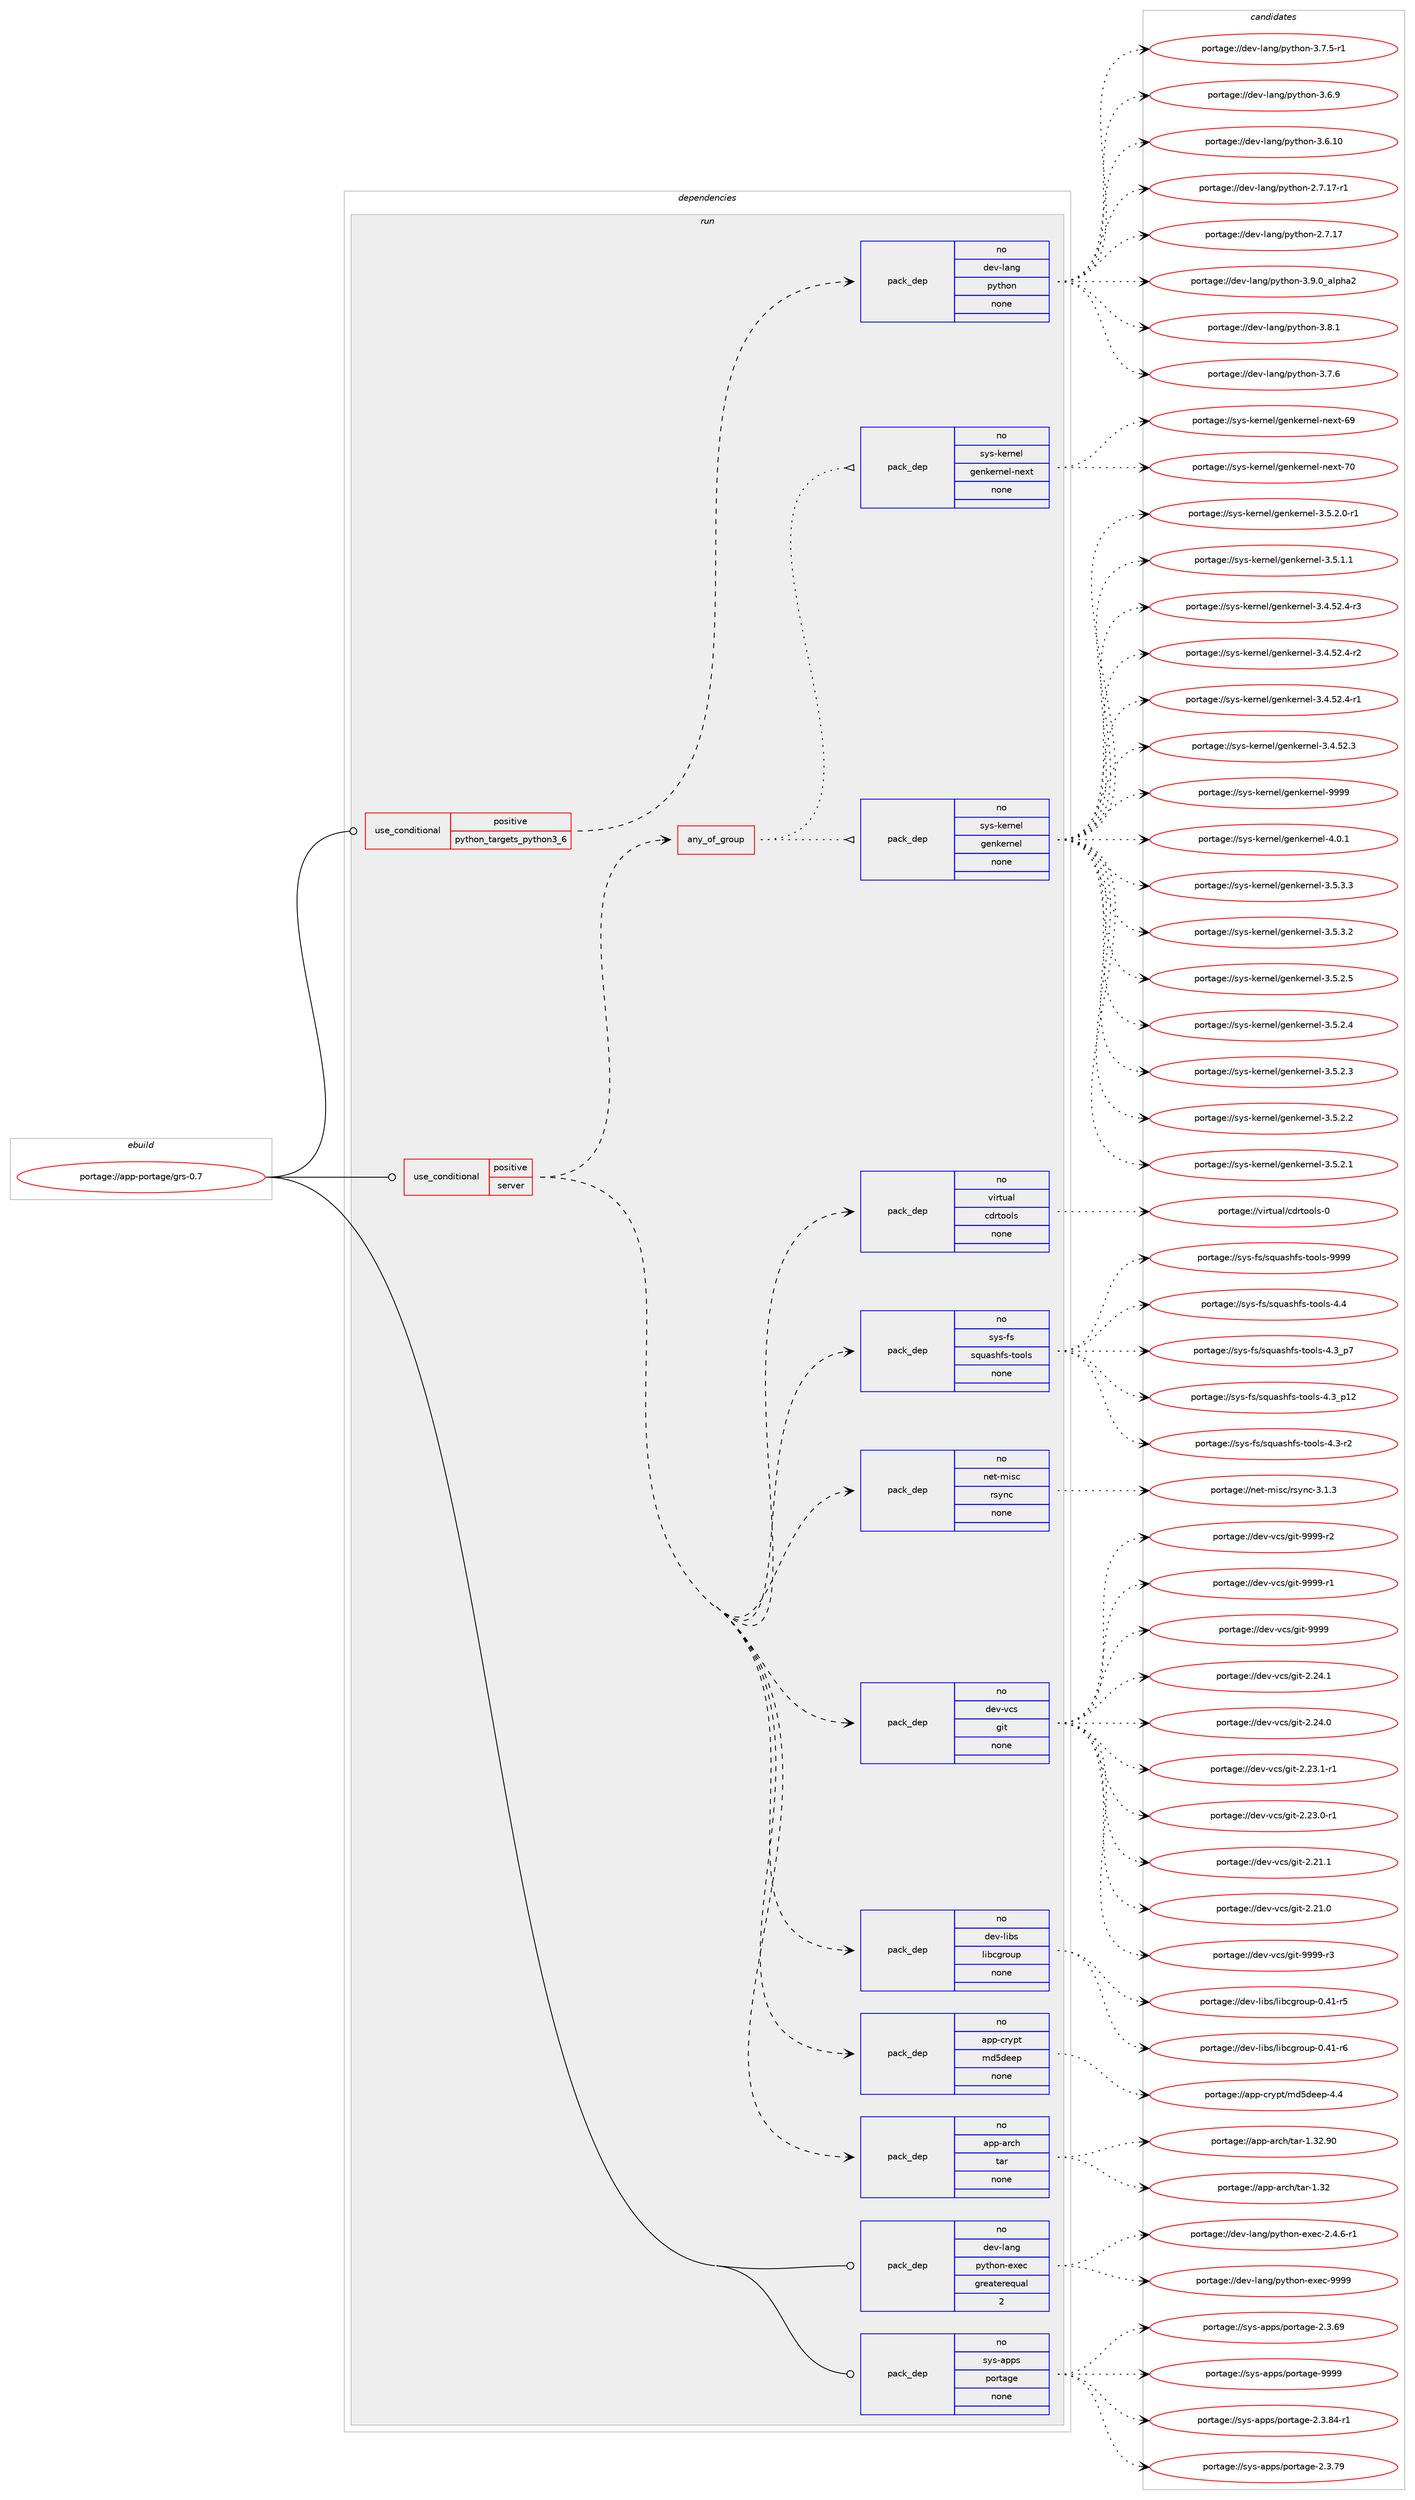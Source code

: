 digraph prolog {

# *************
# Graph options
# *************

newrank=true;
concentrate=true;
compound=true;
graph [rankdir=LR,fontname=Helvetica,fontsize=10,ranksep=1.5];#, ranksep=2.5, nodesep=0.2];
edge  [arrowhead=vee];
node  [fontname=Helvetica,fontsize=10];

# **********
# The ebuild
# **********

subgraph cluster_leftcol {
color=gray;
rank=same;
label=<<i>ebuild</i>>;
id [label="portage://app-portage/grs-0.7", color=red, width=4, href="../app-portage/grs-0.7.svg"];
}

# ****************
# The dependencies
# ****************

subgraph cluster_midcol {
color=gray;
label=<<i>dependencies</i>>;
subgraph cluster_compile {
fillcolor="#eeeeee";
style=filled;
label=<<i>compile</i>>;
}
subgraph cluster_compileandrun {
fillcolor="#eeeeee";
style=filled;
label=<<i>compile and run</i>>;
}
subgraph cluster_run {
fillcolor="#eeeeee";
style=filled;
label=<<i>run</i>>;
subgraph cond141197 {
dependency601872 [label=<<TABLE BORDER="0" CELLBORDER="1" CELLSPACING="0" CELLPADDING="4"><TR><TD ROWSPAN="3" CELLPADDING="10">use_conditional</TD></TR><TR><TD>positive</TD></TR><TR><TD>python_targets_python3_6</TD></TR></TABLE>>, shape=none, color=red];
subgraph pack452631 {
dependency601873 [label=<<TABLE BORDER="0" CELLBORDER="1" CELLSPACING="0" CELLPADDING="4" WIDTH="220"><TR><TD ROWSPAN="6" CELLPADDING="30">pack_dep</TD></TR><TR><TD WIDTH="110">no</TD></TR><TR><TD>dev-lang</TD></TR><TR><TD>python</TD></TR><TR><TD>none</TD></TR><TR><TD></TD></TR></TABLE>>, shape=none, color=blue];
}
dependency601872:e -> dependency601873:w [weight=20,style="dashed",arrowhead="vee"];
}
id:e -> dependency601872:w [weight=20,style="solid",arrowhead="odot"];
subgraph cond141198 {
dependency601874 [label=<<TABLE BORDER="0" CELLBORDER="1" CELLSPACING="0" CELLPADDING="4"><TR><TD ROWSPAN="3" CELLPADDING="10">use_conditional</TD></TR><TR><TD>positive</TD></TR><TR><TD>server</TD></TR></TABLE>>, shape=none, color=red];
subgraph pack452632 {
dependency601875 [label=<<TABLE BORDER="0" CELLBORDER="1" CELLSPACING="0" CELLPADDING="4" WIDTH="220"><TR><TD ROWSPAN="6" CELLPADDING="30">pack_dep</TD></TR><TR><TD WIDTH="110">no</TD></TR><TR><TD>app-arch</TD></TR><TR><TD>tar</TD></TR><TR><TD>none</TD></TR><TR><TD></TD></TR></TABLE>>, shape=none, color=blue];
}
dependency601874:e -> dependency601875:w [weight=20,style="dashed",arrowhead="vee"];
subgraph pack452633 {
dependency601876 [label=<<TABLE BORDER="0" CELLBORDER="1" CELLSPACING="0" CELLPADDING="4" WIDTH="220"><TR><TD ROWSPAN="6" CELLPADDING="30">pack_dep</TD></TR><TR><TD WIDTH="110">no</TD></TR><TR><TD>app-crypt</TD></TR><TR><TD>md5deep</TD></TR><TR><TD>none</TD></TR><TR><TD></TD></TR></TABLE>>, shape=none, color=blue];
}
dependency601874:e -> dependency601876:w [weight=20,style="dashed",arrowhead="vee"];
subgraph pack452634 {
dependency601877 [label=<<TABLE BORDER="0" CELLBORDER="1" CELLSPACING="0" CELLPADDING="4" WIDTH="220"><TR><TD ROWSPAN="6" CELLPADDING="30">pack_dep</TD></TR><TR><TD WIDTH="110">no</TD></TR><TR><TD>dev-libs</TD></TR><TR><TD>libcgroup</TD></TR><TR><TD>none</TD></TR><TR><TD></TD></TR></TABLE>>, shape=none, color=blue];
}
dependency601874:e -> dependency601877:w [weight=20,style="dashed",arrowhead="vee"];
subgraph pack452635 {
dependency601878 [label=<<TABLE BORDER="0" CELLBORDER="1" CELLSPACING="0" CELLPADDING="4" WIDTH="220"><TR><TD ROWSPAN="6" CELLPADDING="30">pack_dep</TD></TR><TR><TD WIDTH="110">no</TD></TR><TR><TD>dev-vcs</TD></TR><TR><TD>git</TD></TR><TR><TD>none</TD></TR><TR><TD></TD></TR></TABLE>>, shape=none, color=blue];
}
dependency601874:e -> dependency601878:w [weight=20,style="dashed",arrowhead="vee"];
subgraph pack452636 {
dependency601879 [label=<<TABLE BORDER="0" CELLBORDER="1" CELLSPACING="0" CELLPADDING="4" WIDTH="220"><TR><TD ROWSPAN="6" CELLPADDING="30">pack_dep</TD></TR><TR><TD WIDTH="110">no</TD></TR><TR><TD>net-misc</TD></TR><TR><TD>rsync</TD></TR><TR><TD>none</TD></TR><TR><TD></TD></TR></TABLE>>, shape=none, color=blue];
}
dependency601874:e -> dependency601879:w [weight=20,style="dashed",arrowhead="vee"];
subgraph pack452637 {
dependency601880 [label=<<TABLE BORDER="0" CELLBORDER="1" CELLSPACING="0" CELLPADDING="4" WIDTH="220"><TR><TD ROWSPAN="6" CELLPADDING="30">pack_dep</TD></TR><TR><TD WIDTH="110">no</TD></TR><TR><TD>sys-fs</TD></TR><TR><TD>squashfs-tools</TD></TR><TR><TD>none</TD></TR><TR><TD></TD></TR></TABLE>>, shape=none, color=blue];
}
dependency601874:e -> dependency601880:w [weight=20,style="dashed",arrowhead="vee"];
subgraph pack452638 {
dependency601881 [label=<<TABLE BORDER="0" CELLBORDER="1" CELLSPACING="0" CELLPADDING="4" WIDTH="220"><TR><TD ROWSPAN="6" CELLPADDING="30">pack_dep</TD></TR><TR><TD WIDTH="110">no</TD></TR><TR><TD>virtual</TD></TR><TR><TD>cdrtools</TD></TR><TR><TD>none</TD></TR><TR><TD></TD></TR></TABLE>>, shape=none, color=blue];
}
dependency601874:e -> dependency601881:w [weight=20,style="dashed",arrowhead="vee"];
subgraph any7768 {
dependency601882 [label=<<TABLE BORDER="0" CELLBORDER="1" CELLSPACING="0" CELLPADDING="4"><TR><TD CELLPADDING="10">any_of_group</TD></TR></TABLE>>, shape=none, color=red];subgraph pack452639 {
dependency601883 [label=<<TABLE BORDER="0" CELLBORDER="1" CELLSPACING="0" CELLPADDING="4" WIDTH="220"><TR><TD ROWSPAN="6" CELLPADDING="30">pack_dep</TD></TR><TR><TD WIDTH="110">no</TD></TR><TR><TD>sys-kernel</TD></TR><TR><TD>genkernel</TD></TR><TR><TD>none</TD></TR><TR><TD></TD></TR></TABLE>>, shape=none, color=blue];
}
dependency601882:e -> dependency601883:w [weight=20,style="dotted",arrowhead="oinv"];
subgraph pack452640 {
dependency601884 [label=<<TABLE BORDER="0" CELLBORDER="1" CELLSPACING="0" CELLPADDING="4" WIDTH="220"><TR><TD ROWSPAN="6" CELLPADDING="30">pack_dep</TD></TR><TR><TD WIDTH="110">no</TD></TR><TR><TD>sys-kernel</TD></TR><TR><TD>genkernel-next</TD></TR><TR><TD>none</TD></TR><TR><TD></TD></TR></TABLE>>, shape=none, color=blue];
}
dependency601882:e -> dependency601884:w [weight=20,style="dotted",arrowhead="oinv"];
}
dependency601874:e -> dependency601882:w [weight=20,style="dashed",arrowhead="vee"];
}
id:e -> dependency601874:w [weight=20,style="solid",arrowhead="odot"];
subgraph pack452641 {
dependency601885 [label=<<TABLE BORDER="0" CELLBORDER="1" CELLSPACING="0" CELLPADDING="4" WIDTH="220"><TR><TD ROWSPAN="6" CELLPADDING="30">pack_dep</TD></TR><TR><TD WIDTH="110">no</TD></TR><TR><TD>dev-lang</TD></TR><TR><TD>python-exec</TD></TR><TR><TD>greaterequal</TD></TR><TR><TD>2</TD></TR></TABLE>>, shape=none, color=blue];
}
id:e -> dependency601885:w [weight=20,style="solid",arrowhead="odot"];
subgraph pack452642 {
dependency601886 [label=<<TABLE BORDER="0" CELLBORDER="1" CELLSPACING="0" CELLPADDING="4" WIDTH="220"><TR><TD ROWSPAN="6" CELLPADDING="30">pack_dep</TD></TR><TR><TD WIDTH="110">no</TD></TR><TR><TD>sys-apps</TD></TR><TR><TD>portage</TD></TR><TR><TD>none</TD></TR><TR><TD></TD></TR></TABLE>>, shape=none, color=blue];
}
id:e -> dependency601886:w [weight=20,style="solid",arrowhead="odot"];
}
}

# **************
# The candidates
# **************

subgraph cluster_choices {
rank=same;
color=gray;
label=<<i>candidates</i>>;

subgraph choice452631 {
color=black;
nodesep=1;
choice10010111845108971101034711212111610411111045514657464895971081121049750 [label="portage://dev-lang/python-3.9.0_alpha2", color=red, width=4,href="../dev-lang/python-3.9.0_alpha2.svg"];
choice100101118451089711010347112121116104111110455146564649 [label="portage://dev-lang/python-3.8.1", color=red, width=4,href="../dev-lang/python-3.8.1.svg"];
choice100101118451089711010347112121116104111110455146554654 [label="portage://dev-lang/python-3.7.6", color=red, width=4,href="../dev-lang/python-3.7.6.svg"];
choice1001011184510897110103471121211161041111104551465546534511449 [label="portage://dev-lang/python-3.7.5-r1", color=red, width=4,href="../dev-lang/python-3.7.5-r1.svg"];
choice100101118451089711010347112121116104111110455146544657 [label="portage://dev-lang/python-3.6.9", color=red, width=4,href="../dev-lang/python-3.6.9.svg"];
choice10010111845108971101034711212111610411111045514654464948 [label="portage://dev-lang/python-3.6.10", color=red, width=4,href="../dev-lang/python-3.6.10.svg"];
choice100101118451089711010347112121116104111110455046554649554511449 [label="portage://dev-lang/python-2.7.17-r1", color=red, width=4,href="../dev-lang/python-2.7.17-r1.svg"];
choice10010111845108971101034711212111610411111045504655464955 [label="portage://dev-lang/python-2.7.17", color=red, width=4,href="../dev-lang/python-2.7.17.svg"];
dependency601873:e -> choice10010111845108971101034711212111610411111045514657464895971081121049750:w [style=dotted,weight="100"];
dependency601873:e -> choice100101118451089711010347112121116104111110455146564649:w [style=dotted,weight="100"];
dependency601873:e -> choice100101118451089711010347112121116104111110455146554654:w [style=dotted,weight="100"];
dependency601873:e -> choice1001011184510897110103471121211161041111104551465546534511449:w [style=dotted,weight="100"];
dependency601873:e -> choice100101118451089711010347112121116104111110455146544657:w [style=dotted,weight="100"];
dependency601873:e -> choice10010111845108971101034711212111610411111045514654464948:w [style=dotted,weight="100"];
dependency601873:e -> choice100101118451089711010347112121116104111110455046554649554511449:w [style=dotted,weight="100"];
dependency601873:e -> choice10010111845108971101034711212111610411111045504655464955:w [style=dotted,weight="100"];
}
subgraph choice452632 {
color=black;
nodesep=1;
choice9711211245971149910447116971144549465150465748 [label="portage://app-arch/tar-1.32.90", color=red, width=4,href="../app-arch/tar-1.32.90.svg"];
choice9711211245971149910447116971144549465150 [label="portage://app-arch/tar-1.32", color=red, width=4,href="../app-arch/tar-1.32.svg"];
dependency601875:e -> choice9711211245971149910447116971144549465150465748:w [style=dotted,weight="100"];
dependency601875:e -> choice9711211245971149910447116971144549465150:w [style=dotted,weight="100"];
}
subgraph choice452633 {
color=black;
nodesep=1;
choice971121124599114121112116471091005310010110111245524652 [label="portage://app-crypt/md5deep-4.4", color=red, width=4,href="../app-crypt/md5deep-4.4.svg"];
dependency601876:e -> choice971121124599114121112116471091005310010110111245524652:w [style=dotted,weight="100"];
}
subgraph choice452634 {
color=black;
nodesep=1;
choice100101118451081059811547108105989910311411111711245484652494511454 [label="portage://dev-libs/libcgroup-0.41-r6", color=red, width=4,href="../dev-libs/libcgroup-0.41-r6.svg"];
choice100101118451081059811547108105989910311411111711245484652494511453 [label="portage://dev-libs/libcgroup-0.41-r5", color=red, width=4,href="../dev-libs/libcgroup-0.41-r5.svg"];
dependency601877:e -> choice100101118451081059811547108105989910311411111711245484652494511454:w [style=dotted,weight="100"];
dependency601877:e -> choice100101118451081059811547108105989910311411111711245484652494511453:w [style=dotted,weight="100"];
}
subgraph choice452635 {
color=black;
nodesep=1;
choice10010111845118991154710310511645575757574511451 [label="portage://dev-vcs/git-9999-r3", color=red, width=4,href="../dev-vcs/git-9999-r3.svg"];
choice10010111845118991154710310511645575757574511450 [label="portage://dev-vcs/git-9999-r2", color=red, width=4,href="../dev-vcs/git-9999-r2.svg"];
choice10010111845118991154710310511645575757574511449 [label="portage://dev-vcs/git-9999-r1", color=red, width=4,href="../dev-vcs/git-9999-r1.svg"];
choice1001011184511899115471031051164557575757 [label="portage://dev-vcs/git-9999", color=red, width=4,href="../dev-vcs/git-9999.svg"];
choice10010111845118991154710310511645504650524649 [label="portage://dev-vcs/git-2.24.1", color=red, width=4,href="../dev-vcs/git-2.24.1.svg"];
choice10010111845118991154710310511645504650524648 [label="portage://dev-vcs/git-2.24.0", color=red, width=4,href="../dev-vcs/git-2.24.0.svg"];
choice100101118451189911547103105116455046505146494511449 [label="portage://dev-vcs/git-2.23.1-r1", color=red, width=4,href="../dev-vcs/git-2.23.1-r1.svg"];
choice100101118451189911547103105116455046505146484511449 [label="portage://dev-vcs/git-2.23.0-r1", color=red, width=4,href="../dev-vcs/git-2.23.0-r1.svg"];
choice10010111845118991154710310511645504650494649 [label="portage://dev-vcs/git-2.21.1", color=red, width=4,href="../dev-vcs/git-2.21.1.svg"];
choice10010111845118991154710310511645504650494648 [label="portage://dev-vcs/git-2.21.0", color=red, width=4,href="../dev-vcs/git-2.21.0.svg"];
dependency601878:e -> choice10010111845118991154710310511645575757574511451:w [style=dotted,weight="100"];
dependency601878:e -> choice10010111845118991154710310511645575757574511450:w [style=dotted,weight="100"];
dependency601878:e -> choice10010111845118991154710310511645575757574511449:w [style=dotted,weight="100"];
dependency601878:e -> choice1001011184511899115471031051164557575757:w [style=dotted,weight="100"];
dependency601878:e -> choice10010111845118991154710310511645504650524649:w [style=dotted,weight="100"];
dependency601878:e -> choice10010111845118991154710310511645504650524648:w [style=dotted,weight="100"];
dependency601878:e -> choice100101118451189911547103105116455046505146494511449:w [style=dotted,weight="100"];
dependency601878:e -> choice100101118451189911547103105116455046505146484511449:w [style=dotted,weight="100"];
dependency601878:e -> choice10010111845118991154710310511645504650494649:w [style=dotted,weight="100"];
dependency601878:e -> choice10010111845118991154710310511645504650494648:w [style=dotted,weight="100"];
}
subgraph choice452636 {
color=black;
nodesep=1;
choice11010111645109105115994711411512111099455146494651 [label="portage://net-misc/rsync-3.1.3", color=red, width=4,href="../net-misc/rsync-3.1.3.svg"];
dependency601879:e -> choice11010111645109105115994711411512111099455146494651:w [style=dotted,weight="100"];
}
subgraph choice452637 {
color=black;
nodesep=1;
choice115121115451021154711511311797115104102115451161111111081154557575757 [label="portage://sys-fs/squashfs-tools-9999", color=red, width=4,href="../sys-fs/squashfs-tools-9999.svg"];
choice1151211154510211547115113117971151041021154511611111110811545524652 [label="portage://sys-fs/squashfs-tools-4.4", color=red, width=4,href="../sys-fs/squashfs-tools-4.4.svg"];
choice11512111545102115471151131179711510410211545116111111108115455246519511255 [label="portage://sys-fs/squashfs-tools-4.3_p7", color=red, width=4,href="../sys-fs/squashfs-tools-4.3_p7.svg"];
choice1151211154510211547115113117971151041021154511611111110811545524651951124950 [label="portage://sys-fs/squashfs-tools-4.3_p12", color=red, width=4,href="../sys-fs/squashfs-tools-4.3_p12.svg"];
choice11512111545102115471151131179711510410211545116111111108115455246514511450 [label="portage://sys-fs/squashfs-tools-4.3-r2", color=red, width=4,href="../sys-fs/squashfs-tools-4.3-r2.svg"];
dependency601880:e -> choice115121115451021154711511311797115104102115451161111111081154557575757:w [style=dotted,weight="100"];
dependency601880:e -> choice1151211154510211547115113117971151041021154511611111110811545524652:w [style=dotted,weight="100"];
dependency601880:e -> choice11512111545102115471151131179711510410211545116111111108115455246519511255:w [style=dotted,weight="100"];
dependency601880:e -> choice1151211154510211547115113117971151041021154511611111110811545524651951124950:w [style=dotted,weight="100"];
dependency601880:e -> choice11512111545102115471151131179711510410211545116111111108115455246514511450:w [style=dotted,weight="100"];
}
subgraph choice452638 {
color=black;
nodesep=1;
choice1181051141161179710847991001141161111111081154548 [label="portage://virtual/cdrtools-0", color=red, width=4,href="../virtual/cdrtools-0.svg"];
dependency601881:e -> choice1181051141161179710847991001141161111111081154548:w [style=dotted,weight="100"];
}
subgraph choice452639 {
color=black;
nodesep=1;
choice11512111545107101114110101108471031011101071011141101011084557575757 [label="portage://sys-kernel/genkernel-9999", color=red, width=4,href="../sys-kernel/genkernel-9999.svg"];
choice1151211154510710111411010110847103101110107101114110101108455246484649 [label="portage://sys-kernel/genkernel-4.0.1", color=red, width=4,href="../sys-kernel/genkernel-4.0.1.svg"];
choice11512111545107101114110101108471031011101071011141101011084551465346514651 [label="portage://sys-kernel/genkernel-3.5.3.3", color=red, width=4,href="../sys-kernel/genkernel-3.5.3.3.svg"];
choice11512111545107101114110101108471031011101071011141101011084551465346514650 [label="portage://sys-kernel/genkernel-3.5.3.2", color=red, width=4,href="../sys-kernel/genkernel-3.5.3.2.svg"];
choice11512111545107101114110101108471031011101071011141101011084551465346504653 [label="portage://sys-kernel/genkernel-3.5.2.5", color=red, width=4,href="../sys-kernel/genkernel-3.5.2.5.svg"];
choice11512111545107101114110101108471031011101071011141101011084551465346504652 [label="portage://sys-kernel/genkernel-3.5.2.4", color=red, width=4,href="../sys-kernel/genkernel-3.5.2.4.svg"];
choice11512111545107101114110101108471031011101071011141101011084551465346504651 [label="portage://sys-kernel/genkernel-3.5.2.3", color=red, width=4,href="../sys-kernel/genkernel-3.5.2.3.svg"];
choice11512111545107101114110101108471031011101071011141101011084551465346504650 [label="portage://sys-kernel/genkernel-3.5.2.2", color=red, width=4,href="../sys-kernel/genkernel-3.5.2.2.svg"];
choice11512111545107101114110101108471031011101071011141101011084551465346504649 [label="portage://sys-kernel/genkernel-3.5.2.1", color=red, width=4,href="../sys-kernel/genkernel-3.5.2.1.svg"];
choice115121115451071011141101011084710310111010710111411010110845514653465046484511449 [label="portage://sys-kernel/genkernel-3.5.2.0-r1", color=red, width=4,href="../sys-kernel/genkernel-3.5.2.0-r1.svg"];
choice11512111545107101114110101108471031011101071011141101011084551465346494649 [label="portage://sys-kernel/genkernel-3.5.1.1", color=red, width=4,href="../sys-kernel/genkernel-3.5.1.1.svg"];
choice11512111545107101114110101108471031011101071011141101011084551465246535046524511451 [label="portage://sys-kernel/genkernel-3.4.52.4-r3", color=red, width=4,href="../sys-kernel/genkernel-3.4.52.4-r3.svg"];
choice11512111545107101114110101108471031011101071011141101011084551465246535046524511450 [label="portage://sys-kernel/genkernel-3.4.52.4-r2", color=red, width=4,href="../sys-kernel/genkernel-3.4.52.4-r2.svg"];
choice11512111545107101114110101108471031011101071011141101011084551465246535046524511449 [label="portage://sys-kernel/genkernel-3.4.52.4-r1", color=red, width=4,href="../sys-kernel/genkernel-3.4.52.4-r1.svg"];
choice1151211154510710111411010110847103101110107101114110101108455146524653504651 [label="portage://sys-kernel/genkernel-3.4.52.3", color=red, width=4,href="../sys-kernel/genkernel-3.4.52.3.svg"];
dependency601883:e -> choice11512111545107101114110101108471031011101071011141101011084557575757:w [style=dotted,weight="100"];
dependency601883:e -> choice1151211154510710111411010110847103101110107101114110101108455246484649:w [style=dotted,weight="100"];
dependency601883:e -> choice11512111545107101114110101108471031011101071011141101011084551465346514651:w [style=dotted,weight="100"];
dependency601883:e -> choice11512111545107101114110101108471031011101071011141101011084551465346514650:w [style=dotted,weight="100"];
dependency601883:e -> choice11512111545107101114110101108471031011101071011141101011084551465346504653:w [style=dotted,weight="100"];
dependency601883:e -> choice11512111545107101114110101108471031011101071011141101011084551465346504652:w [style=dotted,weight="100"];
dependency601883:e -> choice11512111545107101114110101108471031011101071011141101011084551465346504651:w [style=dotted,weight="100"];
dependency601883:e -> choice11512111545107101114110101108471031011101071011141101011084551465346504650:w [style=dotted,weight="100"];
dependency601883:e -> choice11512111545107101114110101108471031011101071011141101011084551465346504649:w [style=dotted,weight="100"];
dependency601883:e -> choice115121115451071011141101011084710310111010710111411010110845514653465046484511449:w [style=dotted,weight="100"];
dependency601883:e -> choice11512111545107101114110101108471031011101071011141101011084551465346494649:w [style=dotted,weight="100"];
dependency601883:e -> choice11512111545107101114110101108471031011101071011141101011084551465246535046524511451:w [style=dotted,weight="100"];
dependency601883:e -> choice11512111545107101114110101108471031011101071011141101011084551465246535046524511450:w [style=dotted,weight="100"];
dependency601883:e -> choice11512111545107101114110101108471031011101071011141101011084551465246535046524511449:w [style=dotted,weight="100"];
dependency601883:e -> choice1151211154510710111411010110847103101110107101114110101108455146524653504651:w [style=dotted,weight="100"];
}
subgraph choice452640 {
color=black;
nodesep=1;
choice115121115451071011141101011084710310111010710111411010110845110101120116455548 [label="portage://sys-kernel/genkernel-next-70", color=red, width=4,href="../sys-kernel/genkernel-next-70.svg"];
choice115121115451071011141101011084710310111010710111411010110845110101120116455457 [label="portage://sys-kernel/genkernel-next-69", color=red, width=4,href="../sys-kernel/genkernel-next-69.svg"];
dependency601884:e -> choice115121115451071011141101011084710310111010710111411010110845110101120116455548:w [style=dotted,weight="100"];
dependency601884:e -> choice115121115451071011141101011084710310111010710111411010110845110101120116455457:w [style=dotted,weight="100"];
}
subgraph choice452641 {
color=black;
nodesep=1;
choice10010111845108971101034711212111610411111045101120101994557575757 [label="portage://dev-lang/python-exec-9999", color=red, width=4,href="../dev-lang/python-exec-9999.svg"];
choice10010111845108971101034711212111610411111045101120101994550465246544511449 [label="portage://dev-lang/python-exec-2.4.6-r1", color=red, width=4,href="../dev-lang/python-exec-2.4.6-r1.svg"];
dependency601885:e -> choice10010111845108971101034711212111610411111045101120101994557575757:w [style=dotted,weight="100"];
dependency601885:e -> choice10010111845108971101034711212111610411111045101120101994550465246544511449:w [style=dotted,weight="100"];
}
subgraph choice452642 {
color=black;
nodesep=1;
choice115121115459711211211547112111114116971031014557575757 [label="portage://sys-apps/portage-9999", color=red, width=4,href="../sys-apps/portage-9999.svg"];
choice11512111545971121121154711211111411697103101455046514656524511449 [label="portage://sys-apps/portage-2.3.84-r1", color=red, width=4,href="../sys-apps/portage-2.3.84-r1.svg"];
choice1151211154597112112115471121111141169710310145504651465557 [label="portage://sys-apps/portage-2.3.79", color=red, width=4,href="../sys-apps/portage-2.3.79.svg"];
choice1151211154597112112115471121111141169710310145504651465457 [label="portage://sys-apps/portage-2.3.69", color=red, width=4,href="../sys-apps/portage-2.3.69.svg"];
dependency601886:e -> choice115121115459711211211547112111114116971031014557575757:w [style=dotted,weight="100"];
dependency601886:e -> choice11512111545971121121154711211111411697103101455046514656524511449:w [style=dotted,weight="100"];
dependency601886:e -> choice1151211154597112112115471121111141169710310145504651465557:w [style=dotted,weight="100"];
dependency601886:e -> choice1151211154597112112115471121111141169710310145504651465457:w [style=dotted,weight="100"];
}
}

}

